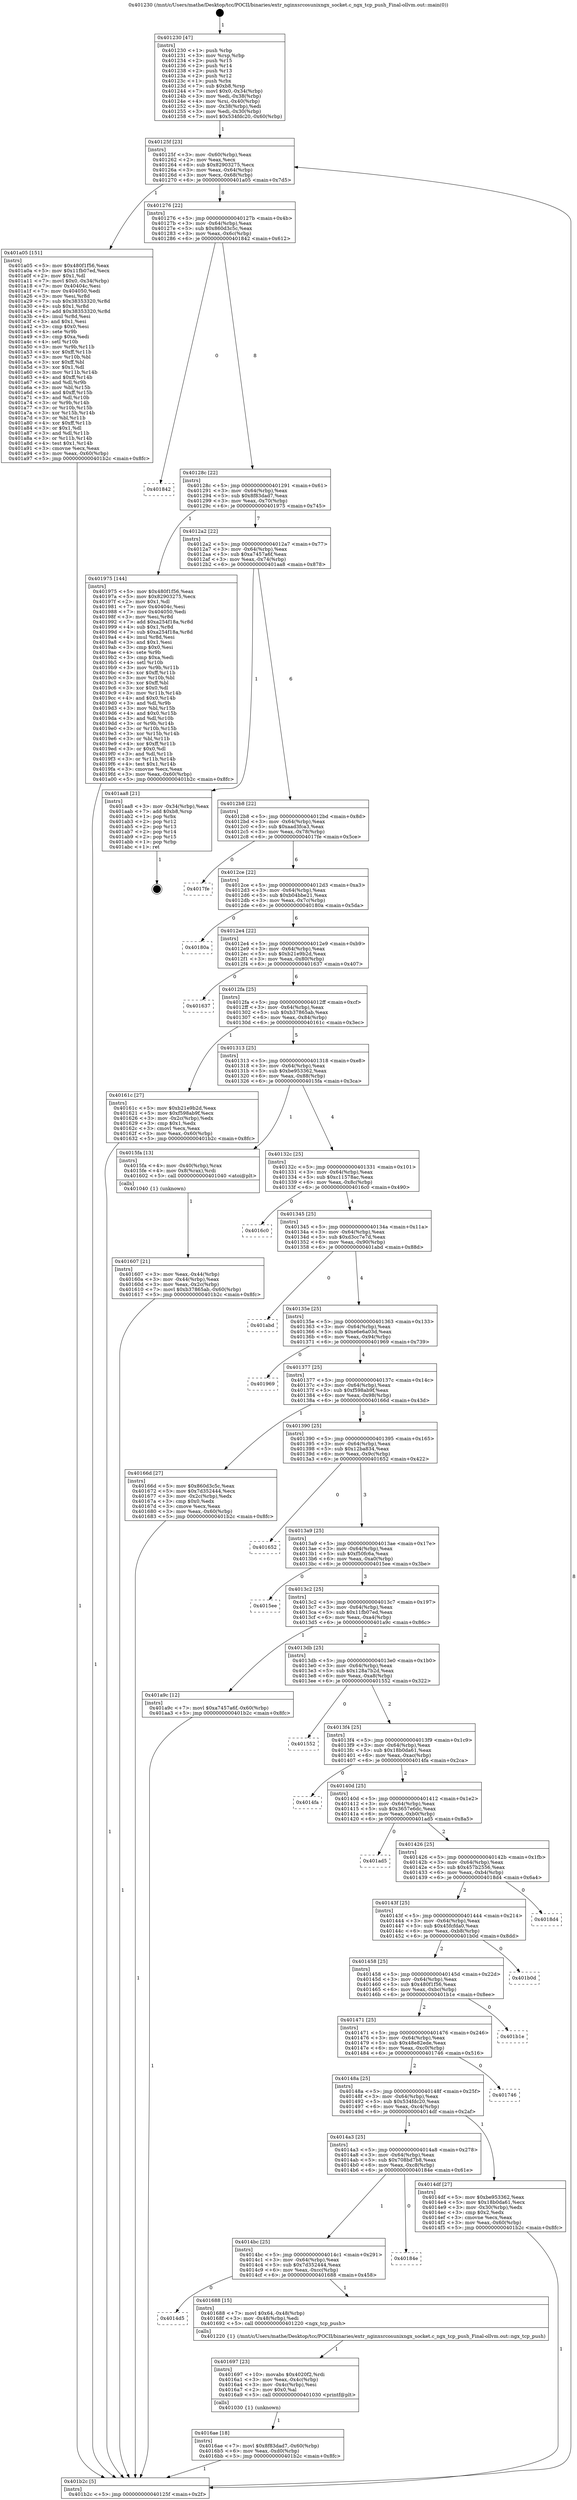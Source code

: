 digraph "0x401230" {
  label = "0x401230 (/mnt/c/Users/mathe/Desktop/tcc/POCII/binaries/extr_nginxsrcosunixngx_socket.c_ngx_tcp_push_Final-ollvm.out::main(0))"
  labelloc = "t"
  node[shape=record]

  Entry [label="",width=0.3,height=0.3,shape=circle,fillcolor=black,style=filled]
  "0x40125f" [label="{
     0x40125f [23]\l
     | [instrs]\l
     &nbsp;&nbsp;0x40125f \<+3\>: mov -0x60(%rbp),%eax\l
     &nbsp;&nbsp;0x401262 \<+2\>: mov %eax,%ecx\l
     &nbsp;&nbsp;0x401264 \<+6\>: sub $0x82903275,%ecx\l
     &nbsp;&nbsp;0x40126a \<+3\>: mov %eax,-0x64(%rbp)\l
     &nbsp;&nbsp;0x40126d \<+3\>: mov %ecx,-0x68(%rbp)\l
     &nbsp;&nbsp;0x401270 \<+6\>: je 0000000000401a05 \<main+0x7d5\>\l
  }"]
  "0x401a05" [label="{
     0x401a05 [151]\l
     | [instrs]\l
     &nbsp;&nbsp;0x401a05 \<+5\>: mov $0x480f1f56,%eax\l
     &nbsp;&nbsp;0x401a0a \<+5\>: mov $0x11fb07ed,%ecx\l
     &nbsp;&nbsp;0x401a0f \<+2\>: mov $0x1,%dl\l
     &nbsp;&nbsp;0x401a11 \<+7\>: movl $0x0,-0x34(%rbp)\l
     &nbsp;&nbsp;0x401a18 \<+7\>: mov 0x40404c,%esi\l
     &nbsp;&nbsp;0x401a1f \<+7\>: mov 0x404050,%edi\l
     &nbsp;&nbsp;0x401a26 \<+3\>: mov %esi,%r8d\l
     &nbsp;&nbsp;0x401a29 \<+7\>: sub $0x38353320,%r8d\l
     &nbsp;&nbsp;0x401a30 \<+4\>: sub $0x1,%r8d\l
     &nbsp;&nbsp;0x401a34 \<+7\>: add $0x38353320,%r8d\l
     &nbsp;&nbsp;0x401a3b \<+4\>: imul %r8d,%esi\l
     &nbsp;&nbsp;0x401a3f \<+3\>: and $0x1,%esi\l
     &nbsp;&nbsp;0x401a42 \<+3\>: cmp $0x0,%esi\l
     &nbsp;&nbsp;0x401a45 \<+4\>: sete %r9b\l
     &nbsp;&nbsp;0x401a49 \<+3\>: cmp $0xa,%edi\l
     &nbsp;&nbsp;0x401a4c \<+4\>: setl %r10b\l
     &nbsp;&nbsp;0x401a50 \<+3\>: mov %r9b,%r11b\l
     &nbsp;&nbsp;0x401a53 \<+4\>: xor $0xff,%r11b\l
     &nbsp;&nbsp;0x401a57 \<+3\>: mov %r10b,%bl\l
     &nbsp;&nbsp;0x401a5a \<+3\>: xor $0xff,%bl\l
     &nbsp;&nbsp;0x401a5d \<+3\>: xor $0x1,%dl\l
     &nbsp;&nbsp;0x401a60 \<+3\>: mov %r11b,%r14b\l
     &nbsp;&nbsp;0x401a63 \<+4\>: and $0xff,%r14b\l
     &nbsp;&nbsp;0x401a67 \<+3\>: and %dl,%r9b\l
     &nbsp;&nbsp;0x401a6a \<+3\>: mov %bl,%r15b\l
     &nbsp;&nbsp;0x401a6d \<+4\>: and $0xff,%r15b\l
     &nbsp;&nbsp;0x401a71 \<+3\>: and %dl,%r10b\l
     &nbsp;&nbsp;0x401a74 \<+3\>: or %r9b,%r14b\l
     &nbsp;&nbsp;0x401a77 \<+3\>: or %r10b,%r15b\l
     &nbsp;&nbsp;0x401a7a \<+3\>: xor %r15b,%r14b\l
     &nbsp;&nbsp;0x401a7d \<+3\>: or %bl,%r11b\l
     &nbsp;&nbsp;0x401a80 \<+4\>: xor $0xff,%r11b\l
     &nbsp;&nbsp;0x401a84 \<+3\>: or $0x1,%dl\l
     &nbsp;&nbsp;0x401a87 \<+3\>: and %dl,%r11b\l
     &nbsp;&nbsp;0x401a8a \<+3\>: or %r11b,%r14b\l
     &nbsp;&nbsp;0x401a8d \<+4\>: test $0x1,%r14b\l
     &nbsp;&nbsp;0x401a91 \<+3\>: cmovne %ecx,%eax\l
     &nbsp;&nbsp;0x401a94 \<+3\>: mov %eax,-0x60(%rbp)\l
     &nbsp;&nbsp;0x401a97 \<+5\>: jmp 0000000000401b2c \<main+0x8fc\>\l
  }"]
  "0x401276" [label="{
     0x401276 [22]\l
     | [instrs]\l
     &nbsp;&nbsp;0x401276 \<+5\>: jmp 000000000040127b \<main+0x4b\>\l
     &nbsp;&nbsp;0x40127b \<+3\>: mov -0x64(%rbp),%eax\l
     &nbsp;&nbsp;0x40127e \<+5\>: sub $0x860d3c5c,%eax\l
     &nbsp;&nbsp;0x401283 \<+3\>: mov %eax,-0x6c(%rbp)\l
     &nbsp;&nbsp;0x401286 \<+6\>: je 0000000000401842 \<main+0x612\>\l
  }"]
  Exit [label="",width=0.3,height=0.3,shape=circle,fillcolor=black,style=filled,peripheries=2]
  "0x401842" [label="{
     0x401842\l
  }", style=dashed]
  "0x40128c" [label="{
     0x40128c [22]\l
     | [instrs]\l
     &nbsp;&nbsp;0x40128c \<+5\>: jmp 0000000000401291 \<main+0x61\>\l
     &nbsp;&nbsp;0x401291 \<+3\>: mov -0x64(%rbp),%eax\l
     &nbsp;&nbsp;0x401294 \<+5\>: sub $0x8f83dad7,%eax\l
     &nbsp;&nbsp;0x401299 \<+3\>: mov %eax,-0x70(%rbp)\l
     &nbsp;&nbsp;0x40129c \<+6\>: je 0000000000401975 \<main+0x745\>\l
  }"]
  "0x4016ae" [label="{
     0x4016ae [18]\l
     | [instrs]\l
     &nbsp;&nbsp;0x4016ae \<+7\>: movl $0x8f83dad7,-0x60(%rbp)\l
     &nbsp;&nbsp;0x4016b5 \<+6\>: mov %eax,-0xd0(%rbp)\l
     &nbsp;&nbsp;0x4016bb \<+5\>: jmp 0000000000401b2c \<main+0x8fc\>\l
  }"]
  "0x401975" [label="{
     0x401975 [144]\l
     | [instrs]\l
     &nbsp;&nbsp;0x401975 \<+5\>: mov $0x480f1f56,%eax\l
     &nbsp;&nbsp;0x40197a \<+5\>: mov $0x82903275,%ecx\l
     &nbsp;&nbsp;0x40197f \<+2\>: mov $0x1,%dl\l
     &nbsp;&nbsp;0x401981 \<+7\>: mov 0x40404c,%esi\l
     &nbsp;&nbsp;0x401988 \<+7\>: mov 0x404050,%edi\l
     &nbsp;&nbsp;0x40198f \<+3\>: mov %esi,%r8d\l
     &nbsp;&nbsp;0x401992 \<+7\>: add $0xa254f18a,%r8d\l
     &nbsp;&nbsp;0x401999 \<+4\>: sub $0x1,%r8d\l
     &nbsp;&nbsp;0x40199d \<+7\>: sub $0xa254f18a,%r8d\l
     &nbsp;&nbsp;0x4019a4 \<+4\>: imul %r8d,%esi\l
     &nbsp;&nbsp;0x4019a8 \<+3\>: and $0x1,%esi\l
     &nbsp;&nbsp;0x4019ab \<+3\>: cmp $0x0,%esi\l
     &nbsp;&nbsp;0x4019ae \<+4\>: sete %r9b\l
     &nbsp;&nbsp;0x4019b2 \<+3\>: cmp $0xa,%edi\l
     &nbsp;&nbsp;0x4019b5 \<+4\>: setl %r10b\l
     &nbsp;&nbsp;0x4019b9 \<+3\>: mov %r9b,%r11b\l
     &nbsp;&nbsp;0x4019bc \<+4\>: xor $0xff,%r11b\l
     &nbsp;&nbsp;0x4019c0 \<+3\>: mov %r10b,%bl\l
     &nbsp;&nbsp;0x4019c3 \<+3\>: xor $0xff,%bl\l
     &nbsp;&nbsp;0x4019c6 \<+3\>: xor $0x0,%dl\l
     &nbsp;&nbsp;0x4019c9 \<+3\>: mov %r11b,%r14b\l
     &nbsp;&nbsp;0x4019cc \<+4\>: and $0x0,%r14b\l
     &nbsp;&nbsp;0x4019d0 \<+3\>: and %dl,%r9b\l
     &nbsp;&nbsp;0x4019d3 \<+3\>: mov %bl,%r15b\l
     &nbsp;&nbsp;0x4019d6 \<+4\>: and $0x0,%r15b\l
     &nbsp;&nbsp;0x4019da \<+3\>: and %dl,%r10b\l
     &nbsp;&nbsp;0x4019dd \<+3\>: or %r9b,%r14b\l
     &nbsp;&nbsp;0x4019e0 \<+3\>: or %r10b,%r15b\l
     &nbsp;&nbsp;0x4019e3 \<+3\>: xor %r15b,%r14b\l
     &nbsp;&nbsp;0x4019e6 \<+3\>: or %bl,%r11b\l
     &nbsp;&nbsp;0x4019e9 \<+4\>: xor $0xff,%r11b\l
     &nbsp;&nbsp;0x4019ed \<+3\>: or $0x0,%dl\l
     &nbsp;&nbsp;0x4019f0 \<+3\>: and %dl,%r11b\l
     &nbsp;&nbsp;0x4019f3 \<+3\>: or %r11b,%r14b\l
     &nbsp;&nbsp;0x4019f6 \<+4\>: test $0x1,%r14b\l
     &nbsp;&nbsp;0x4019fa \<+3\>: cmovne %ecx,%eax\l
     &nbsp;&nbsp;0x4019fd \<+3\>: mov %eax,-0x60(%rbp)\l
     &nbsp;&nbsp;0x401a00 \<+5\>: jmp 0000000000401b2c \<main+0x8fc\>\l
  }"]
  "0x4012a2" [label="{
     0x4012a2 [22]\l
     | [instrs]\l
     &nbsp;&nbsp;0x4012a2 \<+5\>: jmp 00000000004012a7 \<main+0x77\>\l
     &nbsp;&nbsp;0x4012a7 \<+3\>: mov -0x64(%rbp),%eax\l
     &nbsp;&nbsp;0x4012aa \<+5\>: sub $0xa7457a6f,%eax\l
     &nbsp;&nbsp;0x4012af \<+3\>: mov %eax,-0x74(%rbp)\l
     &nbsp;&nbsp;0x4012b2 \<+6\>: je 0000000000401aa8 \<main+0x878\>\l
  }"]
  "0x401697" [label="{
     0x401697 [23]\l
     | [instrs]\l
     &nbsp;&nbsp;0x401697 \<+10\>: movabs $0x4020f2,%rdi\l
     &nbsp;&nbsp;0x4016a1 \<+3\>: mov %eax,-0x4c(%rbp)\l
     &nbsp;&nbsp;0x4016a4 \<+3\>: mov -0x4c(%rbp),%esi\l
     &nbsp;&nbsp;0x4016a7 \<+2\>: mov $0x0,%al\l
     &nbsp;&nbsp;0x4016a9 \<+5\>: call 0000000000401030 \<printf@plt\>\l
     | [calls]\l
     &nbsp;&nbsp;0x401030 \{1\} (unknown)\l
  }"]
  "0x401aa8" [label="{
     0x401aa8 [21]\l
     | [instrs]\l
     &nbsp;&nbsp;0x401aa8 \<+3\>: mov -0x34(%rbp),%eax\l
     &nbsp;&nbsp;0x401aab \<+7\>: add $0xb8,%rsp\l
     &nbsp;&nbsp;0x401ab2 \<+1\>: pop %rbx\l
     &nbsp;&nbsp;0x401ab3 \<+2\>: pop %r12\l
     &nbsp;&nbsp;0x401ab5 \<+2\>: pop %r13\l
     &nbsp;&nbsp;0x401ab7 \<+2\>: pop %r14\l
     &nbsp;&nbsp;0x401ab9 \<+2\>: pop %r15\l
     &nbsp;&nbsp;0x401abb \<+1\>: pop %rbp\l
     &nbsp;&nbsp;0x401abc \<+1\>: ret\l
  }"]
  "0x4012b8" [label="{
     0x4012b8 [22]\l
     | [instrs]\l
     &nbsp;&nbsp;0x4012b8 \<+5\>: jmp 00000000004012bd \<main+0x8d\>\l
     &nbsp;&nbsp;0x4012bd \<+3\>: mov -0x64(%rbp),%eax\l
     &nbsp;&nbsp;0x4012c0 \<+5\>: sub $0xaad3fca3,%eax\l
     &nbsp;&nbsp;0x4012c5 \<+3\>: mov %eax,-0x78(%rbp)\l
     &nbsp;&nbsp;0x4012c8 \<+6\>: je 00000000004017fe \<main+0x5ce\>\l
  }"]
  "0x4014d5" [label="{
     0x4014d5\l
  }", style=dashed]
  "0x4017fe" [label="{
     0x4017fe\l
  }", style=dashed]
  "0x4012ce" [label="{
     0x4012ce [22]\l
     | [instrs]\l
     &nbsp;&nbsp;0x4012ce \<+5\>: jmp 00000000004012d3 \<main+0xa3\>\l
     &nbsp;&nbsp;0x4012d3 \<+3\>: mov -0x64(%rbp),%eax\l
     &nbsp;&nbsp;0x4012d6 \<+5\>: sub $0xb04bbe21,%eax\l
     &nbsp;&nbsp;0x4012db \<+3\>: mov %eax,-0x7c(%rbp)\l
     &nbsp;&nbsp;0x4012de \<+6\>: je 000000000040180a \<main+0x5da\>\l
  }"]
  "0x401688" [label="{
     0x401688 [15]\l
     | [instrs]\l
     &nbsp;&nbsp;0x401688 \<+7\>: movl $0x64,-0x48(%rbp)\l
     &nbsp;&nbsp;0x40168f \<+3\>: mov -0x48(%rbp),%edi\l
     &nbsp;&nbsp;0x401692 \<+5\>: call 0000000000401220 \<ngx_tcp_push\>\l
     | [calls]\l
     &nbsp;&nbsp;0x401220 \{1\} (/mnt/c/Users/mathe/Desktop/tcc/POCII/binaries/extr_nginxsrcosunixngx_socket.c_ngx_tcp_push_Final-ollvm.out::ngx_tcp_push)\l
  }"]
  "0x40180a" [label="{
     0x40180a\l
  }", style=dashed]
  "0x4012e4" [label="{
     0x4012e4 [22]\l
     | [instrs]\l
     &nbsp;&nbsp;0x4012e4 \<+5\>: jmp 00000000004012e9 \<main+0xb9\>\l
     &nbsp;&nbsp;0x4012e9 \<+3\>: mov -0x64(%rbp),%eax\l
     &nbsp;&nbsp;0x4012ec \<+5\>: sub $0xb21e9b2d,%eax\l
     &nbsp;&nbsp;0x4012f1 \<+3\>: mov %eax,-0x80(%rbp)\l
     &nbsp;&nbsp;0x4012f4 \<+6\>: je 0000000000401637 \<main+0x407\>\l
  }"]
  "0x4014bc" [label="{
     0x4014bc [25]\l
     | [instrs]\l
     &nbsp;&nbsp;0x4014bc \<+5\>: jmp 00000000004014c1 \<main+0x291\>\l
     &nbsp;&nbsp;0x4014c1 \<+3\>: mov -0x64(%rbp),%eax\l
     &nbsp;&nbsp;0x4014c4 \<+5\>: sub $0x7d352444,%eax\l
     &nbsp;&nbsp;0x4014c9 \<+6\>: mov %eax,-0xcc(%rbp)\l
     &nbsp;&nbsp;0x4014cf \<+6\>: je 0000000000401688 \<main+0x458\>\l
  }"]
  "0x401637" [label="{
     0x401637\l
  }", style=dashed]
  "0x4012fa" [label="{
     0x4012fa [25]\l
     | [instrs]\l
     &nbsp;&nbsp;0x4012fa \<+5\>: jmp 00000000004012ff \<main+0xcf\>\l
     &nbsp;&nbsp;0x4012ff \<+3\>: mov -0x64(%rbp),%eax\l
     &nbsp;&nbsp;0x401302 \<+5\>: sub $0xb37865ab,%eax\l
     &nbsp;&nbsp;0x401307 \<+6\>: mov %eax,-0x84(%rbp)\l
     &nbsp;&nbsp;0x40130d \<+6\>: je 000000000040161c \<main+0x3ec\>\l
  }"]
  "0x40184e" [label="{
     0x40184e\l
  }", style=dashed]
  "0x40161c" [label="{
     0x40161c [27]\l
     | [instrs]\l
     &nbsp;&nbsp;0x40161c \<+5\>: mov $0xb21e9b2d,%eax\l
     &nbsp;&nbsp;0x401621 \<+5\>: mov $0xf598ab9f,%ecx\l
     &nbsp;&nbsp;0x401626 \<+3\>: mov -0x2c(%rbp),%edx\l
     &nbsp;&nbsp;0x401629 \<+3\>: cmp $0x1,%edx\l
     &nbsp;&nbsp;0x40162c \<+3\>: cmovl %ecx,%eax\l
     &nbsp;&nbsp;0x40162f \<+3\>: mov %eax,-0x60(%rbp)\l
     &nbsp;&nbsp;0x401632 \<+5\>: jmp 0000000000401b2c \<main+0x8fc\>\l
  }"]
  "0x401313" [label="{
     0x401313 [25]\l
     | [instrs]\l
     &nbsp;&nbsp;0x401313 \<+5\>: jmp 0000000000401318 \<main+0xe8\>\l
     &nbsp;&nbsp;0x401318 \<+3\>: mov -0x64(%rbp),%eax\l
     &nbsp;&nbsp;0x40131b \<+5\>: sub $0xbe953362,%eax\l
     &nbsp;&nbsp;0x401320 \<+6\>: mov %eax,-0x88(%rbp)\l
     &nbsp;&nbsp;0x401326 \<+6\>: je 00000000004015fa \<main+0x3ca\>\l
  }"]
  "0x401607" [label="{
     0x401607 [21]\l
     | [instrs]\l
     &nbsp;&nbsp;0x401607 \<+3\>: mov %eax,-0x44(%rbp)\l
     &nbsp;&nbsp;0x40160a \<+3\>: mov -0x44(%rbp),%eax\l
     &nbsp;&nbsp;0x40160d \<+3\>: mov %eax,-0x2c(%rbp)\l
     &nbsp;&nbsp;0x401610 \<+7\>: movl $0xb37865ab,-0x60(%rbp)\l
     &nbsp;&nbsp;0x401617 \<+5\>: jmp 0000000000401b2c \<main+0x8fc\>\l
  }"]
  "0x4015fa" [label="{
     0x4015fa [13]\l
     | [instrs]\l
     &nbsp;&nbsp;0x4015fa \<+4\>: mov -0x40(%rbp),%rax\l
     &nbsp;&nbsp;0x4015fe \<+4\>: mov 0x8(%rax),%rdi\l
     &nbsp;&nbsp;0x401602 \<+5\>: call 0000000000401040 \<atoi@plt\>\l
     | [calls]\l
     &nbsp;&nbsp;0x401040 \{1\} (unknown)\l
  }"]
  "0x40132c" [label="{
     0x40132c [25]\l
     | [instrs]\l
     &nbsp;&nbsp;0x40132c \<+5\>: jmp 0000000000401331 \<main+0x101\>\l
     &nbsp;&nbsp;0x401331 \<+3\>: mov -0x64(%rbp),%eax\l
     &nbsp;&nbsp;0x401334 \<+5\>: sub $0xc11578ac,%eax\l
     &nbsp;&nbsp;0x401339 \<+6\>: mov %eax,-0x8c(%rbp)\l
     &nbsp;&nbsp;0x40133f \<+6\>: je 00000000004016c0 \<main+0x490\>\l
  }"]
  "0x401230" [label="{
     0x401230 [47]\l
     | [instrs]\l
     &nbsp;&nbsp;0x401230 \<+1\>: push %rbp\l
     &nbsp;&nbsp;0x401231 \<+3\>: mov %rsp,%rbp\l
     &nbsp;&nbsp;0x401234 \<+2\>: push %r15\l
     &nbsp;&nbsp;0x401236 \<+2\>: push %r14\l
     &nbsp;&nbsp;0x401238 \<+2\>: push %r13\l
     &nbsp;&nbsp;0x40123a \<+2\>: push %r12\l
     &nbsp;&nbsp;0x40123c \<+1\>: push %rbx\l
     &nbsp;&nbsp;0x40123d \<+7\>: sub $0xb8,%rsp\l
     &nbsp;&nbsp;0x401244 \<+7\>: movl $0x0,-0x34(%rbp)\l
     &nbsp;&nbsp;0x40124b \<+3\>: mov %edi,-0x38(%rbp)\l
     &nbsp;&nbsp;0x40124e \<+4\>: mov %rsi,-0x40(%rbp)\l
     &nbsp;&nbsp;0x401252 \<+3\>: mov -0x38(%rbp),%edi\l
     &nbsp;&nbsp;0x401255 \<+3\>: mov %edi,-0x30(%rbp)\l
     &nbsp;&nbsp;0x401258 \<+7\>: movl $0x534fdc20,-0x60(%rbp)\l
  }"]
  "0x4016c0" [label="{
     0x4016c0\l
  }", style=dashed]
  "0x401345" [label="{
     0x401345 [25]\l
     | [instrs]\l
     &nbsp;&nbsp;0x401345 \<+5\>: jmp 000000000040134a \<main+0x11a\>\l
     &nbsp;&nbsp;0x40134a \<+3\>: mov -0x64(%rbp),%eax\l
     &nbsp;&nbsp;0x40134d \<+5\>: sub $0xd3cc7e7d,%eax\l
     &nbsp;&nbsp;0x401352 \<+6\>: mov %eax,-0x90(%rbp)\l
     &nbsp;&nbsp;0x401358 \<+6\>: je 0000000000401abd \<main+0x88d\>\l
  }"]
  "0x401b2c" [label="{
     0x401b2c [5]\l
     | [instrs]\l
     &nbsp;&nbsp;0x401b2c \<+5\>: jmp 000000000040125f \<main+0x2f\>\l
  }"]
  "0x401abd" [label="{
     0x401abd\l
  }", style=dashed]
  "0x40135e" [label="{
     0x40135e [25]\l
     | [instrs]\l
     &nbsp;&nbsp;0x40135e \<+5\>: jmp 0000000000401363 \<main+0x133\>\l
     &nbsp;&nbsp;0x401363 \<+3\>: mov -0x64(%rbp),%eax\l
     &nbsp;&nbsp;0x401366 \<+5\>: sub $0xe6e6a03d,%eax\l
     &nbsp;&nbsp;0x40136b \<+6\>: mov %eax,-0x94(%rbp)\l
     &nbsp;&nbsp;0x401371 \<+6\>: je 0000000000401969 \<main+0x739\>\l
  }"]
  "0x4014a3" [label="{
     0x4014a3 [25]\l
     | [instrs]\l
     &nbsp;&nbsp;0x4014a3 \<+5\>: jmp 00000000004014a8 \<main+0x278\>\l
     &nbsp;&nbsp;0x4014a8 \<+3\>: mov -0x64(%rbp),%eax\l
     &nbsp;&nbsp;0x4014ab \<+5\>: sub $0x708bd7b8,%eax\l
     &nbsp;&nbsp;0x4014b0 \<+6\>: mov %eax,-0xc8(%rbp)\l
     &nbsp;&nbsp;0x4014b6 \<+6\>: je 000000000040184e \<main+0x61e\>\l
  }"]
  "0x401969" [label="{
     0x401969\l
  }", style=dashed]
  "0x401377" [label="{
     0x401377 [25]\l
     | [instrs]\l
     &nbsp;&nbsp;0x401377 \<+5\>: jmp 000000000040137c \<main+0x14c\>\l
     &nbsp;&nbsp;0x40137c \<+3\>: mov -0x64(%rbp),%eax\l
     &nbsp;&nbsp;0x40137f \<+5\>: sub $0xf598ab9f,%eax\l
     &nbsp;&nbsp;0x401384 \<+6\>: mov %eax,-0x98(%rbp)\l
     &nbsp;&nbsp;0x40138a \<+6\>: je 000000000040166d \<main+0x43d\>\l
  }"]
  "0x4014df" [label="{
     0x4014df [27]\l
     | [instrs]\l
     &nbsp;&nbsp;0x4014df \<+5\>: mov $0xbe953362,%eax\l
     &nbsp;&nbsp;0x4014e4 \<+5\>: mov $0x18b0da61,%ecx\l
     &nbsp;&nbsp;0x4014e9 \<+3\>: mov -0x30(%rbp),%edx\l
     &nbsp;&nbsp;0x4014ec \<+3\>: cmp $0x2,%edx\l
     &nbsp;&nbsp;0x4014ef \<+3\>: cmovne %ecx,%eax\l
     &nbsp;&nbsp;0x4014f2 \<+3\>: mov %eax,-0x60(%rbp)\l
     &nbsp;&nbsp;0x4014f5 \<+5\>: jmp 0000000000401b2c \<main+0x8fc\>\l
  }"]
  "0x40166d" [label="{
     0x40166d [27]\l
     | [instrs]\l
     &nbsp;&nbsp;0x40166d \<+5\>: mov $0x860d3c5c,%eax\l
     &nbsp;&nbsp;0x401672 \<+5\>: mov $0x7d352444,%ecx\l
     &nbsp;&nbsp;0x401677 \<+3\>: mov -0x2c(%rbp),%edx\l
     &nbsp;&nbsp;0x40167a \<+3\>: cmp $0x0,%edx\l
     &nbsp;&nbsp;0x40167d \<+3\>: cmove %ecx,%eax\l
     &nbsp;&nbsp;0x401680 \<+3\>: mov %eax,-0x60(%rbp)\l
     &nbsp;&nbsp;0x401683 \<+5\>: jmp 0000000000401b2c \<main+0x8fc\>\l
  }"]
  "0x401390" [label="{
     0x401390 [25]\l
     | [instrs]\l
     &nbsp;&nbsp;0x401390 \<+5\>: jmp 0000000000401395 \<main+0x165\>\l
     &nbsp;&nbsp;0x401395 \<+3\>: mov -0x64(%rbp),%eax\l
     &nbsp;&nbsp;0x401398 \<+5\>: sub $0x12ba834,%eax\l
     &nbsp;&nbsp;0x40139d \<+6\>: mov %eax,-0x9c(%rbp)\l
     &nbsp;&nbsp;0x4013a3 \<+6\>: je 0000000000401652 \<main+0x422\>\l
  }"]
  "0x40148a" [label="{
     0x40148a [25]\l
     | [instrs]\l
     &nbsp;&nbsp;0x40148a \<+5\>: jmp 000000000040148f \<main+0x25f\>\l
     &nbsp;&nbsp;0x40148f \<+3\>: mov -0x64(%rbp),%eax\l
     &nbsp;&nbsp;0x401492 \<+5\>: sub $0x534fdc20,%eax\l
     &nbsp;&nbsp;0x401497 \<+6\>: mov %eax,-0xc4(%rbp)\l
     &nbsp;&nbsp;0x40149d \<+6\>: je 00000000004014df \<main+0x2af\>\l
  }"]
  "0x401652" [label="{
     0x401652\l
  }", style=dashed]
  "0x4013a9" [label="{
     0x4013a9 [25]\l
     | [instrs]\l
     &nbsp;&nbsp;0x4013a9 \<+5\>: jmp 00000000004013ae \<main+0x17e\>\l
     &nbsp;&nbsp;0x4013ae \<+3\>: mov -0x64(%rbp),%eax\l
     &nbsp;&nbsp;0x4013b1 \<+5\>: sub $0xf50fc6a,%eax\l
     &nbsp;&nbsp;0x4013b6 \<+6\>: mov %eax,-0xa0(%rbp)\l
     &nbsp;&nbsp;0x4013bc \<+6\>: je 00000000004015ee \<main+0x3be\>\l
  }"]
  "0x401746" [label="{
     0x401746\l
  }", style=dashed]
  "0x4015ee" [label="{
     0x4015ee\l
  }", style=dashed]
  "0x4013c2" [label="{
     0x4013c2 [25]\l
     | [instrs]\l
     &nbsp;&nbsp;0x4013c2 \<+5\>: jmp 00000000004013c7 \<main+0x197\>\l
     &nbsp;&nbsp;0x4013c7 \<+3\>: mov -0x64(%rbp),%eax\l
     &nbsp;&nbsp;0x4013ca \<+5\>: sub $0x11fb07ed,%eax\l
     &nbsp;&nbsp;0x4013cf \<+6\>: mov %eax,-0xa4(%rbp)\l
     &nbsp;&nbsp;0x4013d5 \<+6\>: je 0000000000401a9c \<main+0x86c\>\l
  }"]
  "0x401471" [label="{
     0x401471 [25]\l
     | [instrs]\l
     &nbsp;&nbsp;0x401471 \<+5\>: jmp 0000000000401476 \<main+0x246\>\l
     &nbsp;&nbsp;0x401476 \<+3\>: mov -0x64(%rbp),%eax\l
     &nbsp;&nbsp;0x401479 \<+5\>: sub $0x48e82ede,%eax\l
     &nbsp;&nbsp;0x40147e \<+6\>: mov %eax,-0xc0(%rbp)\l
     &nbsp;&nbsp;0x401484 \<+6\>: je 0000000000401746 \<main+0x516\>\l
  }"]
  "0x401a9c" [label="{
     0x401a9c [12]\l
     | [instrs]\l
     &nbsp;&nbsp;0x401a9c \<+7\>: movl $0xa7457a6f,-0x60(%rbp)\l
     &nbsp;&nbsp;0x401aa3 \<+5\>: jmp 0000000000401b2c \<main+0x8fc\>\l
  }"]
  "0x4013db" [label="{
     0x4013db [25]\l
     | [instrs]\l
     &nbsp;&nbsp;0x4013db \<+5\>: jmp 00000000004013e0 \<main+0x1b0\>\l
     &nbsp;&nbsp;0x4013e0 \<+3\>: mov -0x64(%rbp),%eax\l
     &nbsp;&nbsp;0x4013e3 \<+5\>: sub $0x128a7b2d,%eax\l
     &nbsp;&nbsp;0x4013e8 \<+6\>: mov %eax,-0xa8(%rbp)\l
     &nbsp;&nbsp;0x4013ee \<+6\>: je 0000000000401552 \<main+0x322\>\l
  }"]
  "0x401b1e" [label="{
     0x401b1e\l
  }", style=dashed]
  "0x401552" [label="{
     0x401552\l
  }", style=dashed]
  "0x4013f4" [label="{
     0x4013f4 [25]\l
     | [instrs]\l
     &nbsp;&nbsp;0x4013f4 \<+5\>: jmp 00000000004013f9 \<main+0x1c9\>\l
     &nbsp;&nbsp;0x4013f9 \<+3\>: mov -0x64(%rbp),%eax\l
     &nbsp;&nbsp;0x4013fc \<+5\>: sub $0x18b0da61,%eax\l
     &nbsp;&nbsp;0x401401 \<+6\>: mov %eax,-0xac(%rbp)\l
     &nbsp;&nbsp;0x401407 \<+6\>: je 00000000004014fa \<main+0x2ca\>\l
  }"]
  "0x401458" [label="{
     0x401458 [25]\l
     | [instrs]\l
     &nbsp;&nbsp;0x401458 \<+5\>: jmp 000000000040145d \<main+0x22d\>\l
     &nbsp;&nbsp;0x40145d \<+3\>: mov -0x64(%rbp),%eax\l
     &nbsp;&nbsp;0x401460 \<+5\>: sub $0x480f1f56,%eax\l
     &nbsp;&nbsp;0x401465 \<+6\>: mov %eax,-0xbc(%rbp)\l
     &nbsp;&nbsp;0x40146b \<+6\>: je 0000000000401b1e \<main+0x8ee\>\l
  }"]
  "0x4014fa" [label="{
     0x4014fa\l
  }", style=dashed]
  "0x40140d" [label="{
     0x40140d [25]\l
     | [instrs]\l
     &nbsp;&nbsp;0x40140d \<+5\>: jmp 0000000000401412 \<main+0x1e2\>\l
     &nbsp;&nbsp;0x401412 \<+3\>: mov -0x64(%rbp),%eax\l
     &nbsp;&nbsp;0x401415 \<+5\>: sub $0x3657e6dc,%eax\l
     &nbsp;&nbsp;0x40141a \<+6\>: mov %eax,-0xb0(%rbp)\l
     &nbsp;&nbsp;0x401420 \<+6\>: je 0000000000401ad5 \<main+0x8a5\>\l
  }"]
  "0x401b0d" [label="{
     0x401b0d\l
  }", style=dashed]
  "0x401ad5" [label="{
     0x401ad5\l
  }", style=dashed]
  "0x401426" [label="{
     0x401426 [25]\l
     | [instrs]\l
     &nbsp;&nbsp;0x401426 \<+5\>: jmp 000000000040142b \<main+0x1fb\>\l
     &nbsp;&nbsp;0x40142b \<+3\>: mov -0x64(%rbp),%eax\l
     &nbsp;&nbsp;0x40142e \<+5\>: sub $0x457b2556,%eax\l
     &nbsp;&nbsp;0x401433 \<+6\>: mov %eax,-0xb4(%rbp)\l
     &nbsp;&nbsp;0x401439 \<+6\>: je 00000000004018d4 \<main+0x6a4\>\l
  }"]
  "0x40143f" [label="{
     0x40143f [25]\l
     | [instrs]\l
     &nbsp;&nbsp;0x40143f \<+5\>: jmp 0000000000401444 \<main+0x214\>\l
     &nbsp;&nbsp;0x401444 \<+3\>: mov -0x64(%rbp),%eax\l
     &nbsp;&nbsp;0x401447 \<+5\>: sub $0x45fcfda0,%eax\l
     &nbsp;&nbsp;0x40144c \<+6\>: mov %eax,-0xb8(%rbp)\l
     &nbsp;&nbsp;0x401452 \<+6\>: je 0000000000401b0d \<main+0x8dd\>\l
  }"]
  "0x4018d4" [label="{
     0x4018d4\l
  }", style=dashed]
  Entry -> "0x401230" [label=" 1"]
  "0x40125f" -> "0x401a05" [label=" 1"]
  "0x40125f" -> "0x401276" [label=" 8"]
  "0x401aa8" -> Exit [label=" 1"]
  "0x401276" -> "0x401842" [label=" 0"]
  "0x401276" -> "0x40128c" [label=" 8"]
  "0x401a9c" -> "0x401b2c" [label=" 1"]
  "0x40128c" -> "0x401975" [label=" 1"]
  "0x40128c" -> "0x4012a2" [label=" 7"]
  "0x401a05" -> "0x401b2c" [label=" 1"]
  "0x4012a2" -> "0x401aa8" [label=" 1"]
  "0x4012a2" -> "0x4012b8" [label=" 6"]
  "0x401975" -> "0x401b2c" [label=" 1"]
  "0x4012b8" -> "0x4017fe" [label=" 0"]
  "0x4012b8" -> "0x4012ce" [label=" 6"]
  "0x4016ae" -> "0x401b2c" [label=" 1"]
  "0x4012ce" -> "0x40180a" [label=" 0"]
  "0x4012ce" -> "0x4012e4" [label=" 6"]
  "0x401697" -> "0x4016ae" [label=" 1"]
  "0x4012e4" -> "0x401637" [label=" 0"]
  "0x4012e4" -> "0x4012fa" [label=" 6"]
  "0x4014bc" -> "0x4014d5" [label=" 0"]
  "0x4012fa" -> "0x40161c" [label=" 1"]
  "0x4012fa" -> "0x401313" [label=" 5"]
  "0x4014bc" -> "0x401688" [label=" 1"]
  "0x401313" -> "0x4015fa" [label=" 1"]
  "0x401313" -> "0x40132c" [label=" 4"]
  "0x4014a3" -> "0x4014bc" [label=" 1"]
  "0x40132c" -> "0x4016c0" [label=" 0"]
  "0x40132c" -> "0x401345" [label=" 4"]
  "0x4014a3" -> "0x40184e" [label=" 0"]
  "0x401345" -> "0x401abd" [label=" 0"]
  "0x401345" -> "0x40135e" [label=" 4"]
  "0x401688" -> "0x401697" [label=" 1"]
  "0x40135e" -> "0x401969" [label=" 0"]
  "0x40135e" -> "0x401377" [label=" 4"]
  "0x40166d" -> "0x401b2c" [label=" 1"]
  "0x401377" -> "0x40166d" [label=" 1"]
  "0x401377" -> "0x401390" [label=" 3"]
  "0x40161c" -> "0x401b2c" [label=" 1"]
  "0x401390" -> "0x401652" [label=" 0"]
  "0x401390" -> "0x4013a9" [label=" 3"]
  "0x4015fa" -> "0x401607" [label=" 1"]
  "0x4013a9" -> "0x4015ee" [label=" 0"]
  "0x4013a9" -> "0x4013c2" [label=" 3"]
  "0x401b2c" -> "0x40125f" [label=" 8"]
  "0x4013c2" -> "0x401a9c" [label=" 1"]
  "0x4013c2" -> "0x4013db" [label=" 2"]
  "0x4014df" -> "0x401b2c" [label=" 1"]
  "0x4013db" -> "0x401552" [label=" 0"]
  "0x4013db" -> "0x4013f4" [label=" 2"]
  "0x40148a" -> "0x4014a3" [label=" 1"]
  "0x4013f4" -> "0x4014fa" [label=" 0"]
  "0x4013f4" -> "0x40140d" [label=" 2"]
  "0x401607" -> "0x401b2c" [label=" 1"]
  "0x40140d" -> "0x401ad5" [label=" 0"]
  "0x40140d" -> "0x401426" [label=" 2"]
  "0x401471" -> "0x40148a" [label=" 2"]
  "0x401426" -> "0x4018d4" [label=" 0"]
  "0x401426" -> "0x40143f" [label=" 2"]
  "0x401471" -> "0x401746" [label=" 0"]
  "0x40143f" -> "0x401b0d" [label=" 0"]
  "0x40143f" -> "0x401458" [label=" 2"]
  "0x40148a" -> "0x4014df" [label=" 1"]
  "0x401458" -> "0x401b1e" [label=" 0"]
  "0x401458" -> "0x401471" [label=" 2"]
  "0x401230" -> "0x40125f" [label=" 1"]
}

